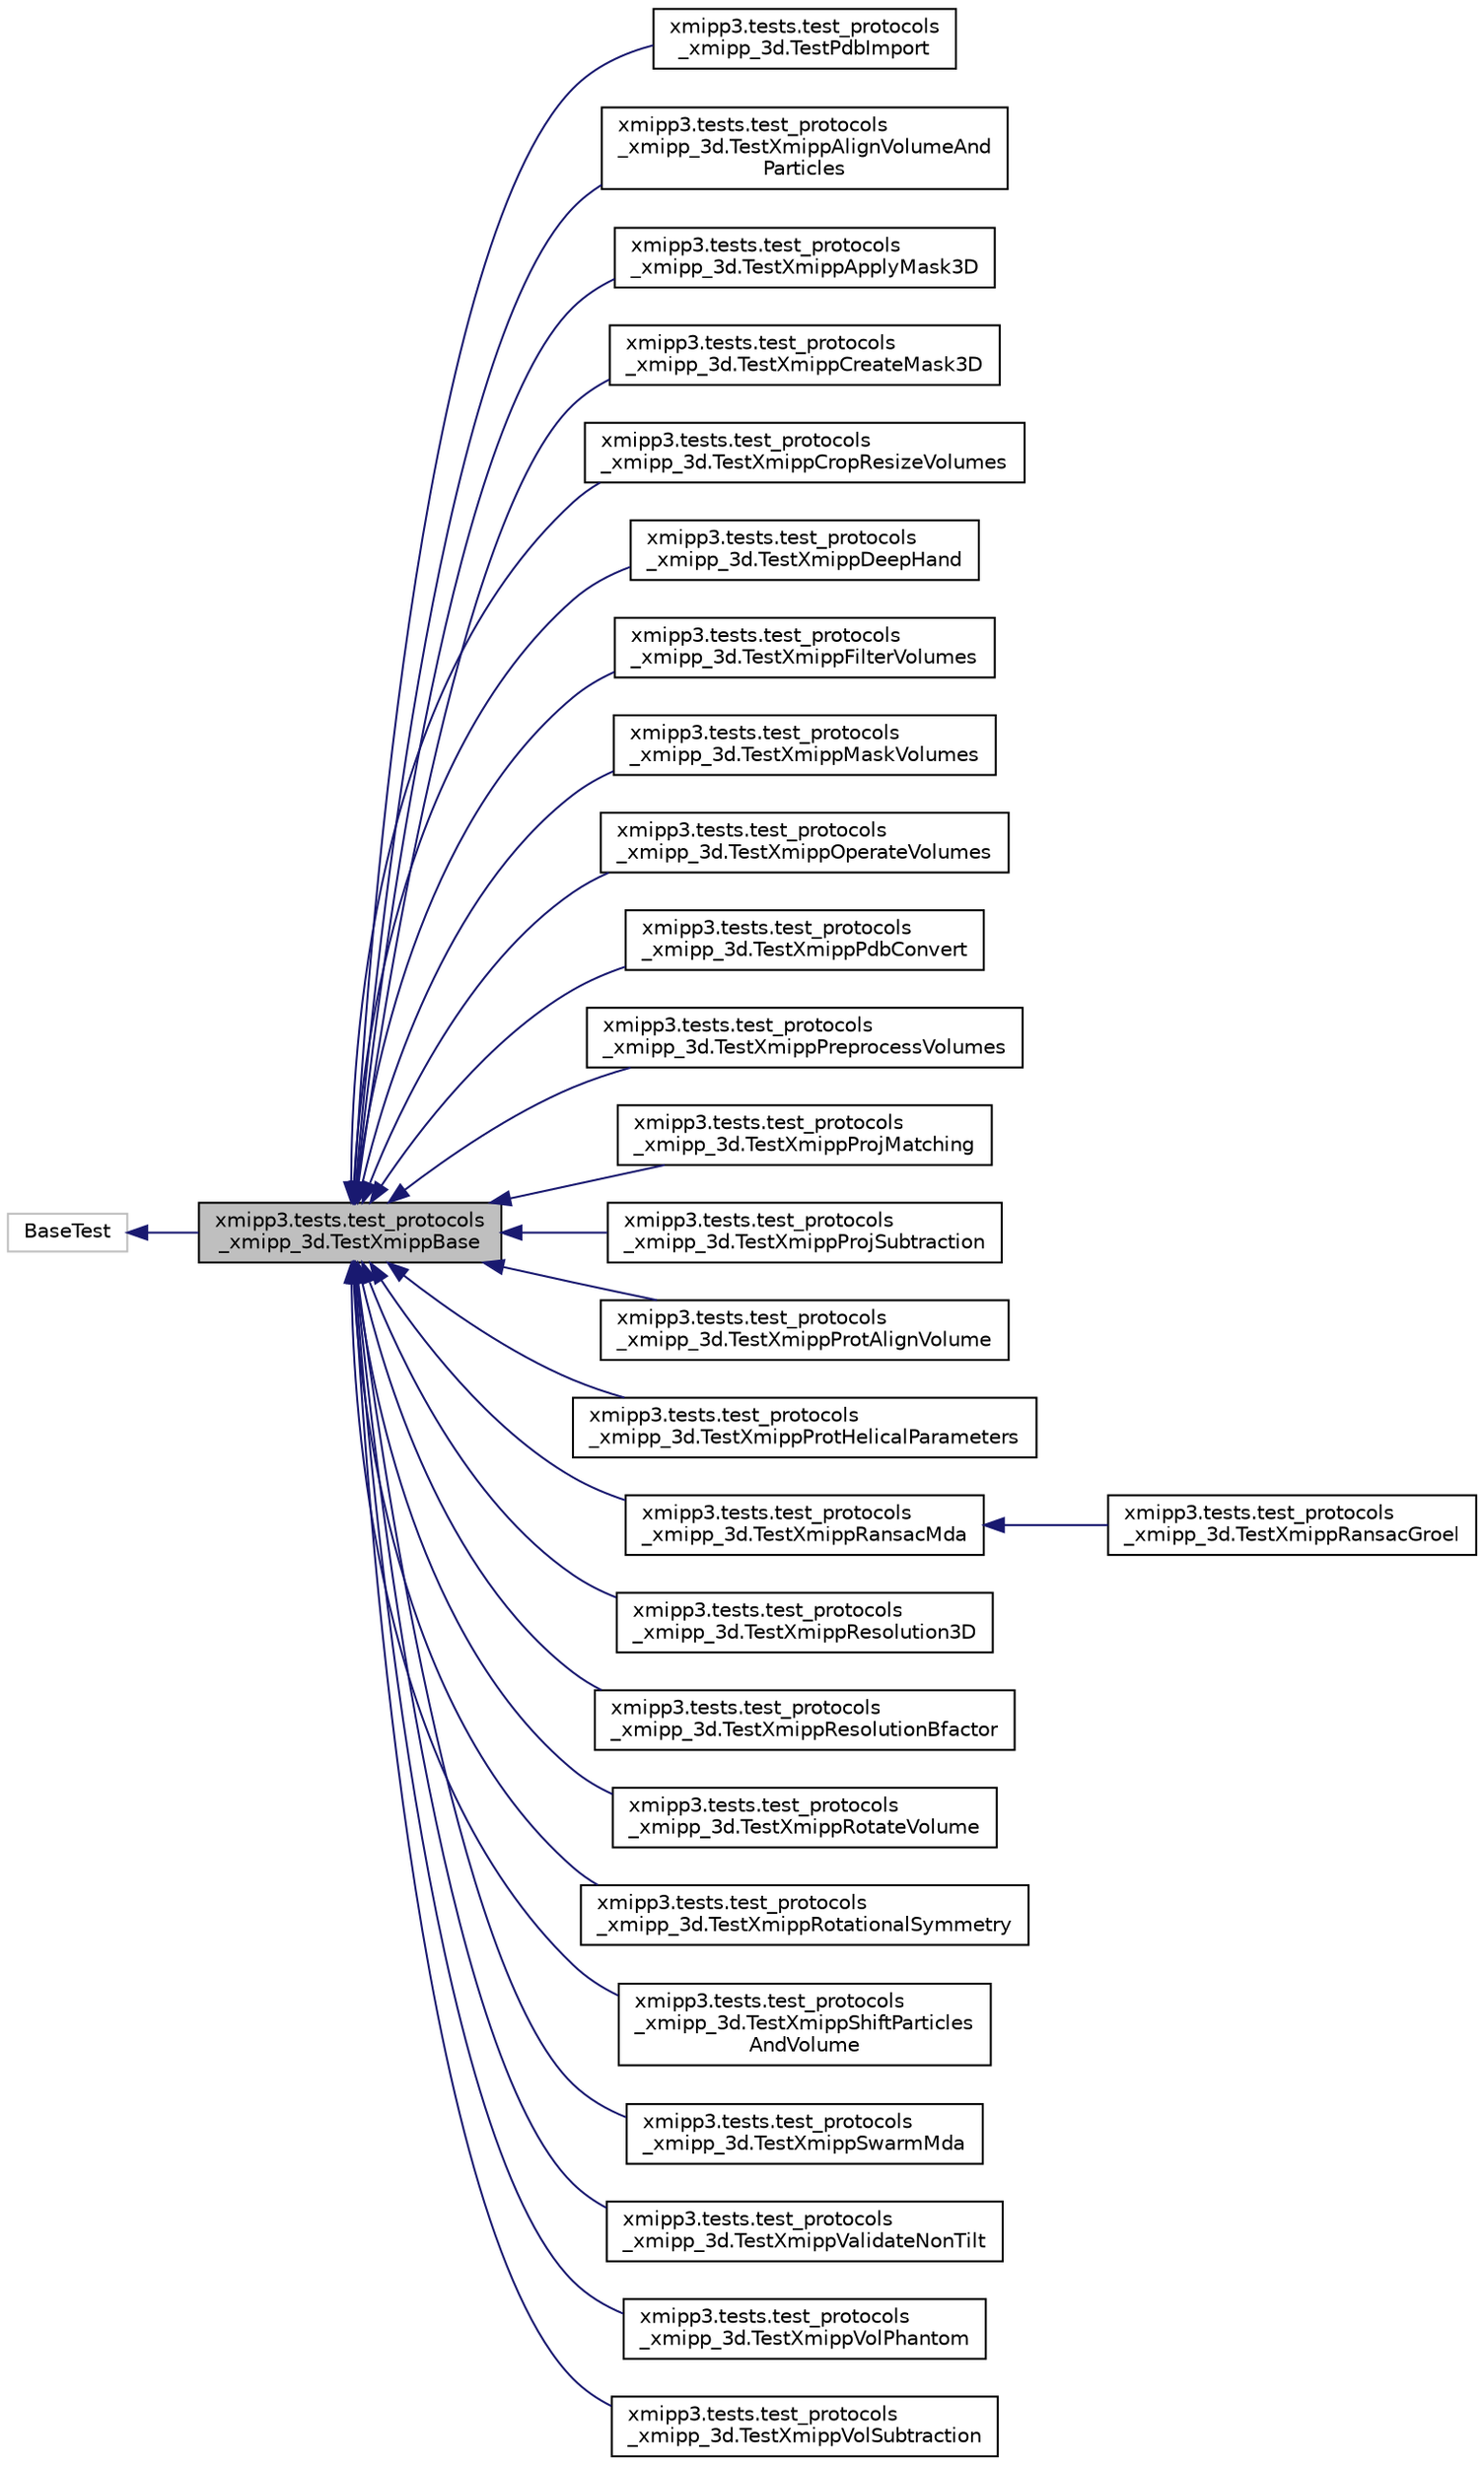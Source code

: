 digraph "xmipp3.tests.test_protocols_xmipp_3d.TestXmippBase"
{
  edge [fontname="Helvetica",fontsize="10",labelfontname="Helvetica",labelfontsize="10"];
  node [fontname="Helvetica",fontsize="10",shape=record];
  rankdir="LR";
  Node0 [label="xmipp3.tests.test_protocols\l_xmipp_3d.TestXmippBase",height=0.2,width=0.4,color="black", fillcolor="grey75", style="filled", fontcolor="black"];
  Node1 -> Node0 [dir="back",color="midnightblue",fontsize="10",style="solid",fontname="Helvetica"];
  Node1 [label="BaseTest",height=0.2,width=0.4,color="grey75", fillcolor="white", style="filled"];
  Node0 -> Node2 [dir="back",color="midnightblue",fontsize="10",style="solid",fontname="Helvetica"];
  Node2 [label="xmipp3.tests.test_protocols\l_xmipp_3d.TestPdbImport",height=0.2,width=0.4,color="black", fillcolor="white", style="filled",URL="$classxmipp3_1_1tests_1_1test__protocols__xmipp__3d_1_1TestPdbImport.html"];
  Node0 -> Node3 [dir="back",color="midnightblue",fontsize="10",style="solid",fontname="Helvetica"];
  Node3 [label="xmipp3.tests.test_protocols\l_xmipp_3d.TestXmippAlignVolumeAnd\lParticles",height=0.2,width=0.4,color="black", fillcolor="white", style="filled",URL="$classxmipp3_1_1tests_1_1test__protocols__xmipp__3d_1_1TestXmippAlignVolumeAndParticles.html"];
  Node0 -> Node4 [dir="back",color="midnightblue",fontsize="10",style="solid",fontname="Helvetica"];
  Node4 [label="xmipp3.tests.test_protocols\l_xmipp_3d.TestXmippApplyMask3D",height=0.2,width=0.4,color="black", fillcolor="white", style="filled",URL="$classxmipp3_1_1tests_1_1test__protocols__xmipp__3d_1_1TestXmippApplyMask3D.html"];
  Node0 -> Node5 [dir="back",color="midnightblue",fontsize="10",style="solid",fontname="Helvetica"];
  Node5 [label="xmipp3.tests.test_protocols\l_xmipp_3d.TestXmippCreateMask3D",height=0.2,width=0.4,color="black", fillcolor="white", style="filled",URL="$classxmipp3_1_1tests_1_1test__protocols__xmipp__3d_1_1TestXmippCreateMask3D.html"];
  Node0 -> Node6 [dir="back",color="midnightblue",fontsize="10",style="solid",fontname="Helvetica"];
  Node6 [label="xmipp3.tests.test_protocols\l_xmipp_3d.TestXmippCropResizeVolumes",height=0.2,width=0.4,color="black", fillcolor="white", style="filled",URL="$classxmipp3_1_1tests_1_1test__protocols__xmipp__3d_1_1TestXmippCropResizeVolumes.html"];
  Node0 -> Node7 [dir="back",color="midnightblue",fontsize="10",style="solid",fontname="Helvetica"];
  Node7 [label="xmipp3.tests.test_protocols\l_xmipp_3d.TestXmippDeepHand",height=0.2,width=0.4,color="black", fillcolor="white", style="filled",URL="$classxmipp3_1_1tests_1_1test__protocols__xmipp__3d_1_1TestXmippDeepHand.html"];
  Node0 -> Node8 [dir="back",color="midnightblue",fontsize="10",style="solid",fontname="Helvetica"];
  Node8 [label="xmipp3.tests.test_protocols\l_xmipp_3d.TestXmippFilterVolumes",height=0.2,width=0.4,color="black", fillcolor="white", style="filled",URL="$classxmipp3_1_1tests_1_1test__protocols__xmipp__3d_1_1TestXmippFilterVolumes.html"];
  Node0 -> Node9 [dir="back",color="midnightblue",fontsize="10",style="solid",fontname="Helvetica"];
  Node9 [label="xmipp3.tests.test_protocols\l_xmipp_3d.TestXmippMaskVolumes",height=0.2,width=0.4,color="black", fillcolor="white", style="filled",URL="$classxmipp3_1_1tests_1_1test__protocols__xmipp__3d_1_1TestXmippMaskVolumes.html"];
  Node0 -> Node10 [dir="back",color="midnightblue",fontsize="10",style="solid",fontname="Helvetica"];
  Node10 [label="xmipp3.tests.test_protocols\l_xmipp_3d.TestXmippOperateVolumes",height=0.2,width=0.4,color="black", fillcolor="white", style="filled",URL="$classxmipp3_1_1tests_1_1test__protocols__xmipp__3d_1_1TestXmippOperateVolumes.html"];
  Node0 -> Node11 [dir="back",color="midnightblue",fontsize="10",style="solid",fontname="Helvetica"];
  Node11 [label="xmipp3.tests.test_protocols\l_xmipp_3d.TestXmippPdbConvert",height=0.2,width=0.4,color="black", fillcolor="white", style="filled",URL="$classxmipp3_1_1tests_1_1test__protocols__xmipp__3d_1_1TestXmippPdbConvert.html"];
  Node0 -> Node12 [dir="back",color="midnightblue",fontsize="10",style="solid",fontname="Helvetica"];
  Node12 [label="xmipp3.tests.test_protocols\l_xmipp_3d.TestXmippPreprocessVolumes",height=0.2,width=0.4,color="black", fillcolor="white", style="filled",URL="$classxmipp3_1_1tests_1_1test__protocols__xmipp__3d_1_1TestXmippPreprocessVolumes.html"];
  Node0 -> Node13 [dir="back",color="midnightblue",fontsize="10",style="solid",fontname="Helvetica"];
  Node13 [label="xmipp3.tests.test_protocols\l_xmipp_3d.TestXmippProjMatching",height=0.2,width=0.4,color="black", fillcolor="white", style="filled",URL="$classxmipp3_1_1tests_1_1test__protocols__xmipp__3d_1_1TestXmippProjMatching.html"];
  Node0 -> Node14 [dir="back",color="midnightblue",fontsize="10",style="solid",fontname="Helvetica"];
  Node14 [label="xmipp3.tests.test_protocols\l_xmipp_3d.TestXmippProjSubtraction",height=0.2,width=0.4,color="black", fillcolor="white", style="filled",URL="$classxmipp3_1_1tests_1_1test__protocols__xmipp__3d_1_1TestXmippProjSubtraction.html"];
  Node0 -> Node15 [dir="back",color="midnightblue",fontsize="10",style="solid",fontname="Helvetica"];
  Node15 [label="xmipp3.tests.test_protocols\l_xmipp_3d.TestXmippProtAlignVolume",height=0.2,width=0.4,color="black", fillcolor="white", style="filled",URL="$classxmipp3_1_1tests_1_1test__protocols__xmipp__3d_1_1TestXmippProtAlignVolume.html"];
  Node0 -> Node16 [dir="back",color="midnightblue",fontsize="10",style="solid",fontname="Helvetica"];
  Node16 [label="xmipp3.tests.test_protocols\l_xmipp_3d.TestXmippProtHelicalParameters",height=0.2,width=0.4,color="black", fillcolor="white", style="filled",URL="$classxmipp3_1_1tests_1_1test__protocols__xmipp__3d_1_1TestXmippProtHelicalParameters.html"];
  Node0 -> Node17 [dir="back",color="midnightblue",fontsize="10",style="solid",fontname="Helvetica"];
  Node17 [label="xmipp3.tests.test_protocols\l_xmipp_3d.TestXmippRansacMda",height=0.2,width=0.4,color="black", fillcolor="white", style="filled",URL="$classxmipp3_1_1tests_1_1test__protocols__xmipp__3d_1_1TestXmippRansacMda.html"];
  Node17 -> Node18 [dir="back",color="midnightblue",fontsize="10",style="solid",fontname="Helvetica"];
  Node18 [label="xmipp3.tests.test_protocols\l_xmipp_3d.TestXmippRansacGroel",height=0.2,width=0.4,color="black", fillcolor="white", style="filled",URL="$classxmipp3_1_1tests_1_1test__protocols__xmipp__3d_1_1TestXmippRansacGroel.html"];
  Node0 -> Node19 [dir="back",color="midnightblue",fontsize="10",style="solid",fontname="Helvetica"];
  Node19 [label="xmipp3.tests.test_protocols\l_xmipp_3d.TestXmippResolution3D",height=0.2,width=0.4,color="black", fillcolor="white", style="filled",URL="$classxmipp3_1_1tests_1_1test__protocols__xmipp__3d_1_1TestXmippResolution3D.html"];
  Node0 -> Node20 [dir="back",color="midnightblue",fontsize="10",style="solid",fontname="Helvetica"];
  Node20 [label="xmipp3.tests.test_protocols\l_xmipp_3d.TestXmippResolutionBfactor",height=0.2,width=0.4,color="black", fillcolor="white", style="filled",URL="$classxmipp3_1_1tests_1_1test__protocols__xmipp__3d_1_1TestXmippResolutionBfactor.html"];
  Node0 -> Node21 [dir="back",color="midnightblue",fontsize="10",style="solid",fontname="Helvetica"];
  Node21 [label="xmipp3.tests.test_protocols\l_xmipp_3d.TestXmippRotateVolume",height=0.2,width=0.4,color="black", fillcolor="white", style="filled",URL="$classxmipp3_1_1tests_1_1test__protocols__xmipp__3d_1_1TestXmippRotateVolume.html"];
  Node0 -> Node22 [dir="back",color="midnightblue",fontsize="10",style="solid",fontname="Helvetica"];
  Node22 [label="xmipp3.tests.test_protocols\l_xmipp_3d.TestXmippRotationalSymmetry",height=0.2,width=0.4,color="black", fillcolor="white", style="filled",URL="$classxmipp3_1_1tests_1_1test__protocols__xmipp__3d_1_1TestXmippRotationalSymmetry.html"];
  Node0 -> Node23 [dir="back",color="midnightblue",fontsize="10",style="solid",fontname="Helvetica"];
  Node23 [label="xmipp3.tests.test_protocols\l_xmipp_3d.TestXmippShiftParticles\lAndVolume",height=0.2,width=0.4,color="black", fillcolor="white", style="filled",URL="$classxmipp3_1_1tests_1_1test__protocols__xmipp__3d_1_1TestXmippShiftParticlesAndVolume.html"];
  Node0 -> Node24 [dir="back",color="midnightblue",fontsize="10",style="solid",fontname="Helvetica"];
  Node24 [label="xmipp3.tests.test_protocols\l_xmipp_3d.TestXmippSwarmMda",height=0.2,width=0.4,color="black", fillcolor="white", style="filled",URL="$classxmipp3_1_1tests_1_1test__protocols__xmipp__3d_1_1TestXmippSwarmMda.html"];
  Node0 -> Node25 [dir="back",color="midnightblue",fontsize="10",style="solid",fontname="Helvetica"];
  Node25 [label="xmipp3.tests.test_protocols\l_xmipp_3d.TestXmippValidateNonTilt",height=0.2,width=0.4,color="black", fillcolor="white", style="filled",URL="$classxmipp3_1_1tests_1_1test__protocols__xmipp__3d_1_1TestXmippValidateNonTilt.html"];
  Node0 -> Node26 [dir="back",color="midnightblue",fontsize="10",style="solid",fontname="Helvetica"];
  Node26 [label="xmipp3.tests.test_protocols\l_xmipp_3d.TestXmippVolPhantom",height=0.2,width=0.4,color="black", fillcolor="white", style="filled",URL="$classxmipp3_1_1tests_1_1test__protocols__xmipp__3d_1_1TestXmippVolPhantom.html"];
  Node0 -> Node27 [dir="back",color="midnightblue",fontsize="10",style="solid",fontname="Helvetica"];
  Node27 [label="xmipp3.tests.test_protocols\l_xmipp_3d.TestXmippVolSubtraction",height=0.2,width=0.4,color="black", fillcolor="white", style="filled",URL="$classxmipp3_1_1tests_1_1test__protocols__xmipp__3d_1_1TestXmippVolSubtraction.html"];
}
